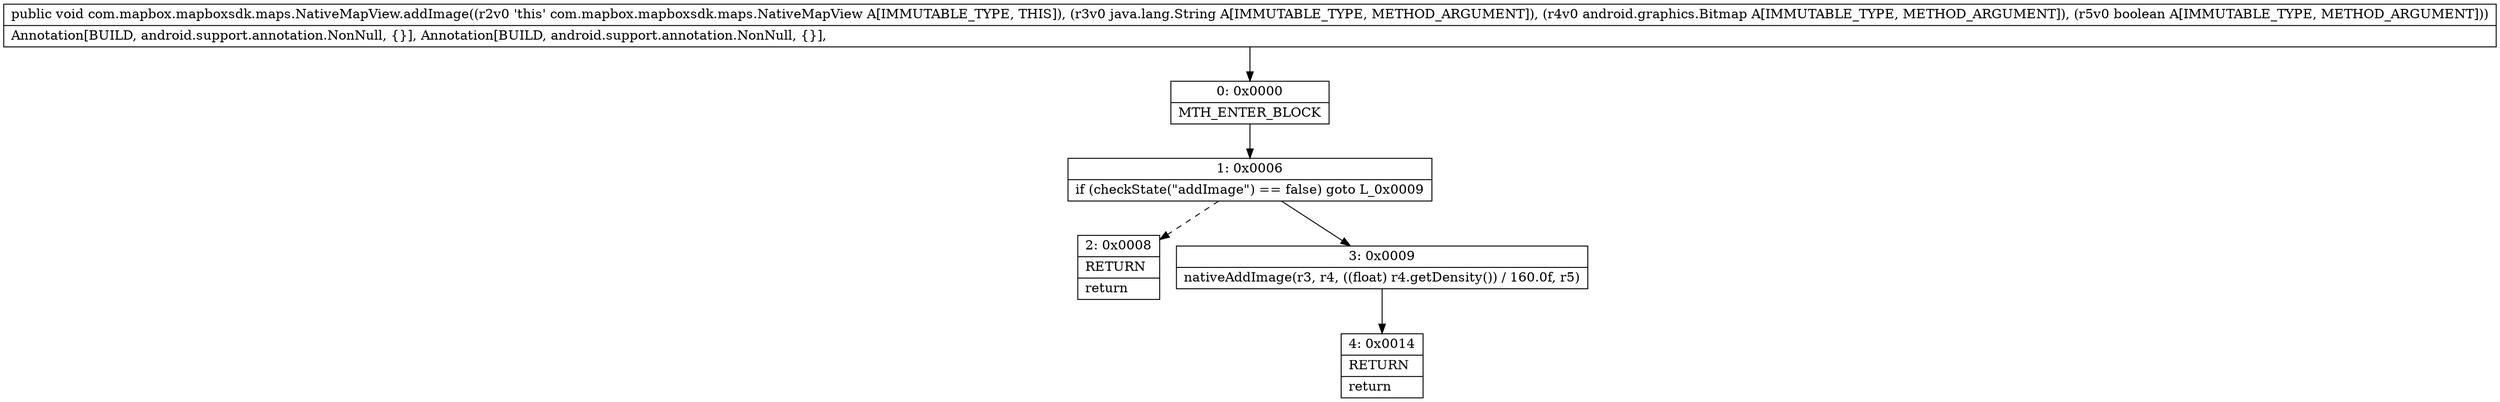 digraph "CFG forcom.mapbox.mapboxsdk.maps.NativeMapView.addImage(Ljava\/lang\/String;Landroid\/graphics\/Bitmap;Z)V" {
Node_0 [shape=record,label="{0\:\ 0x0000|MTH_ENTER_BLOCK\l}"];
Node_1 [shape=record,label="{1\:\ 0x0006|if (checkState(\"addImage\") == false) goto L_0x0009\l}"];
Node_2 [shape=record,label="{2\:\ 0x0008|RETURN\l|return\l}"];
Node_3 [shape=record,label="{3\:\ 0x0009|nativeAddImage(r3, r4, ((float) r4.getDensity()) \/ 160.0f, r5)\l}"];
Node_4 [shape=record,label="{4\:\ 0x0014|RETURN\l|return\l}"];
MethodNode[shape=record,label="{public void com.mapbox.mapboxsdk.maps.NativeMapView.addImage((r2v0 'this' com.mapbox.mapboxsdk.maps.NativeMapView A[IMMUTABLE_TYPE, THIS]), (r3v0 java.lang.String A[IMMUTABLE_TYPE, METHOD_ARGUMENT]), (r4v0 android.graphics.Bitmap A[IMMUTABLE_TYPE, METHOD_ARGUMENT]), (r5v0 boolean A[IMMUTABLE_TYPE, METHOD_ARGUMENT]))  | Annotation[BUILD, android.support.annotation.NonNull, \{\}], Annotation[BUILD, android.support.annotation.NonNull, \{\}], \l}"];
MethodNode -> Node_0;
Node_0 -> Node_1;
Node_1 -> Node_2[style=dashed];
Node_1 -> Node_3;
Node_3 -> Node_4;
}

